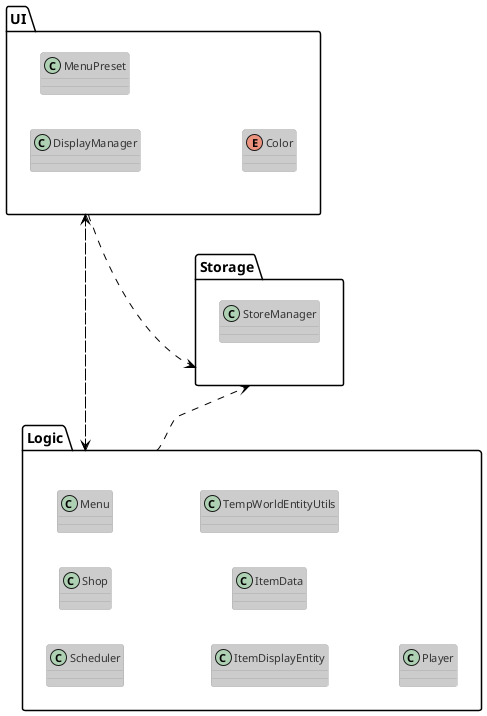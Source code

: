 @startuml package diagram
!theme reddress-lightblue

left to right direction

package "UI" <<folder>> {
   class DisplayManager
   class MenuPreset
   enum Color
}

package "Logic" <<folder>> {
   class Scheduler
   class Shop
   class Menu
   class ItemDisplayEntity
   class ItemData
   class TempWorldEntityUtils
   class Player
}

package "Storage" <<folder>> {
   class StoreManager
}

UI ..> Logic
Logic ..> UI
Logic ..> Storage
UI ..> Storage

@enduml